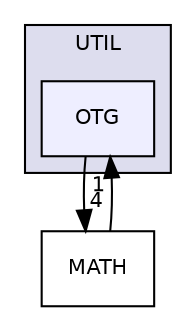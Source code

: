 digraph "UTIL/OTG" {
  compound=true
  node [ fontsize="10", fontname="Helvetica"];
  edge [ labelfontsize="10", labelfontname="Helvetica"];
  subgraph clusterdir_589c038ec477796bd05e0ef97bb6baa5 {
    graph [ bgcolor="#ddddee", pencolor="black", label="UTIL" fontname="Helvetica", fontsize="10", URL="dir_589c038ec477796bd05e0ef97bb6baa5.html"]
  dir_c081bfb586220ef103a776f38903e35b [shape=box, label="OTG", style="filled", fillcolor="#eeeeff", pencolor="black", URL="dir_c081bfb586220ef103a776f38903e35b.html"];
  }
  dir_1a79b33e401ba68e1c3e09fedfb91c2d [shape=box label="MATH" URL="dir_1a79b33e401ba68e1c3e09fedfb91c2d.html"];
  dir_c081bfb586220ef103a776f38903e35b->dir_1a79b33e401ba68e1c3e09fedfb91c2d [headlabel="4", labeldistance=1.5 headhref="dir_000031_000083.html"];
  dir_1a79b33e401ba68e1c3e09fedfb91c2d->dir_c081bfb586220ef103a776f38903e35b [headlabel="1", labeldistance=1.5 headhref="dir_000083_000031.html"];
}
